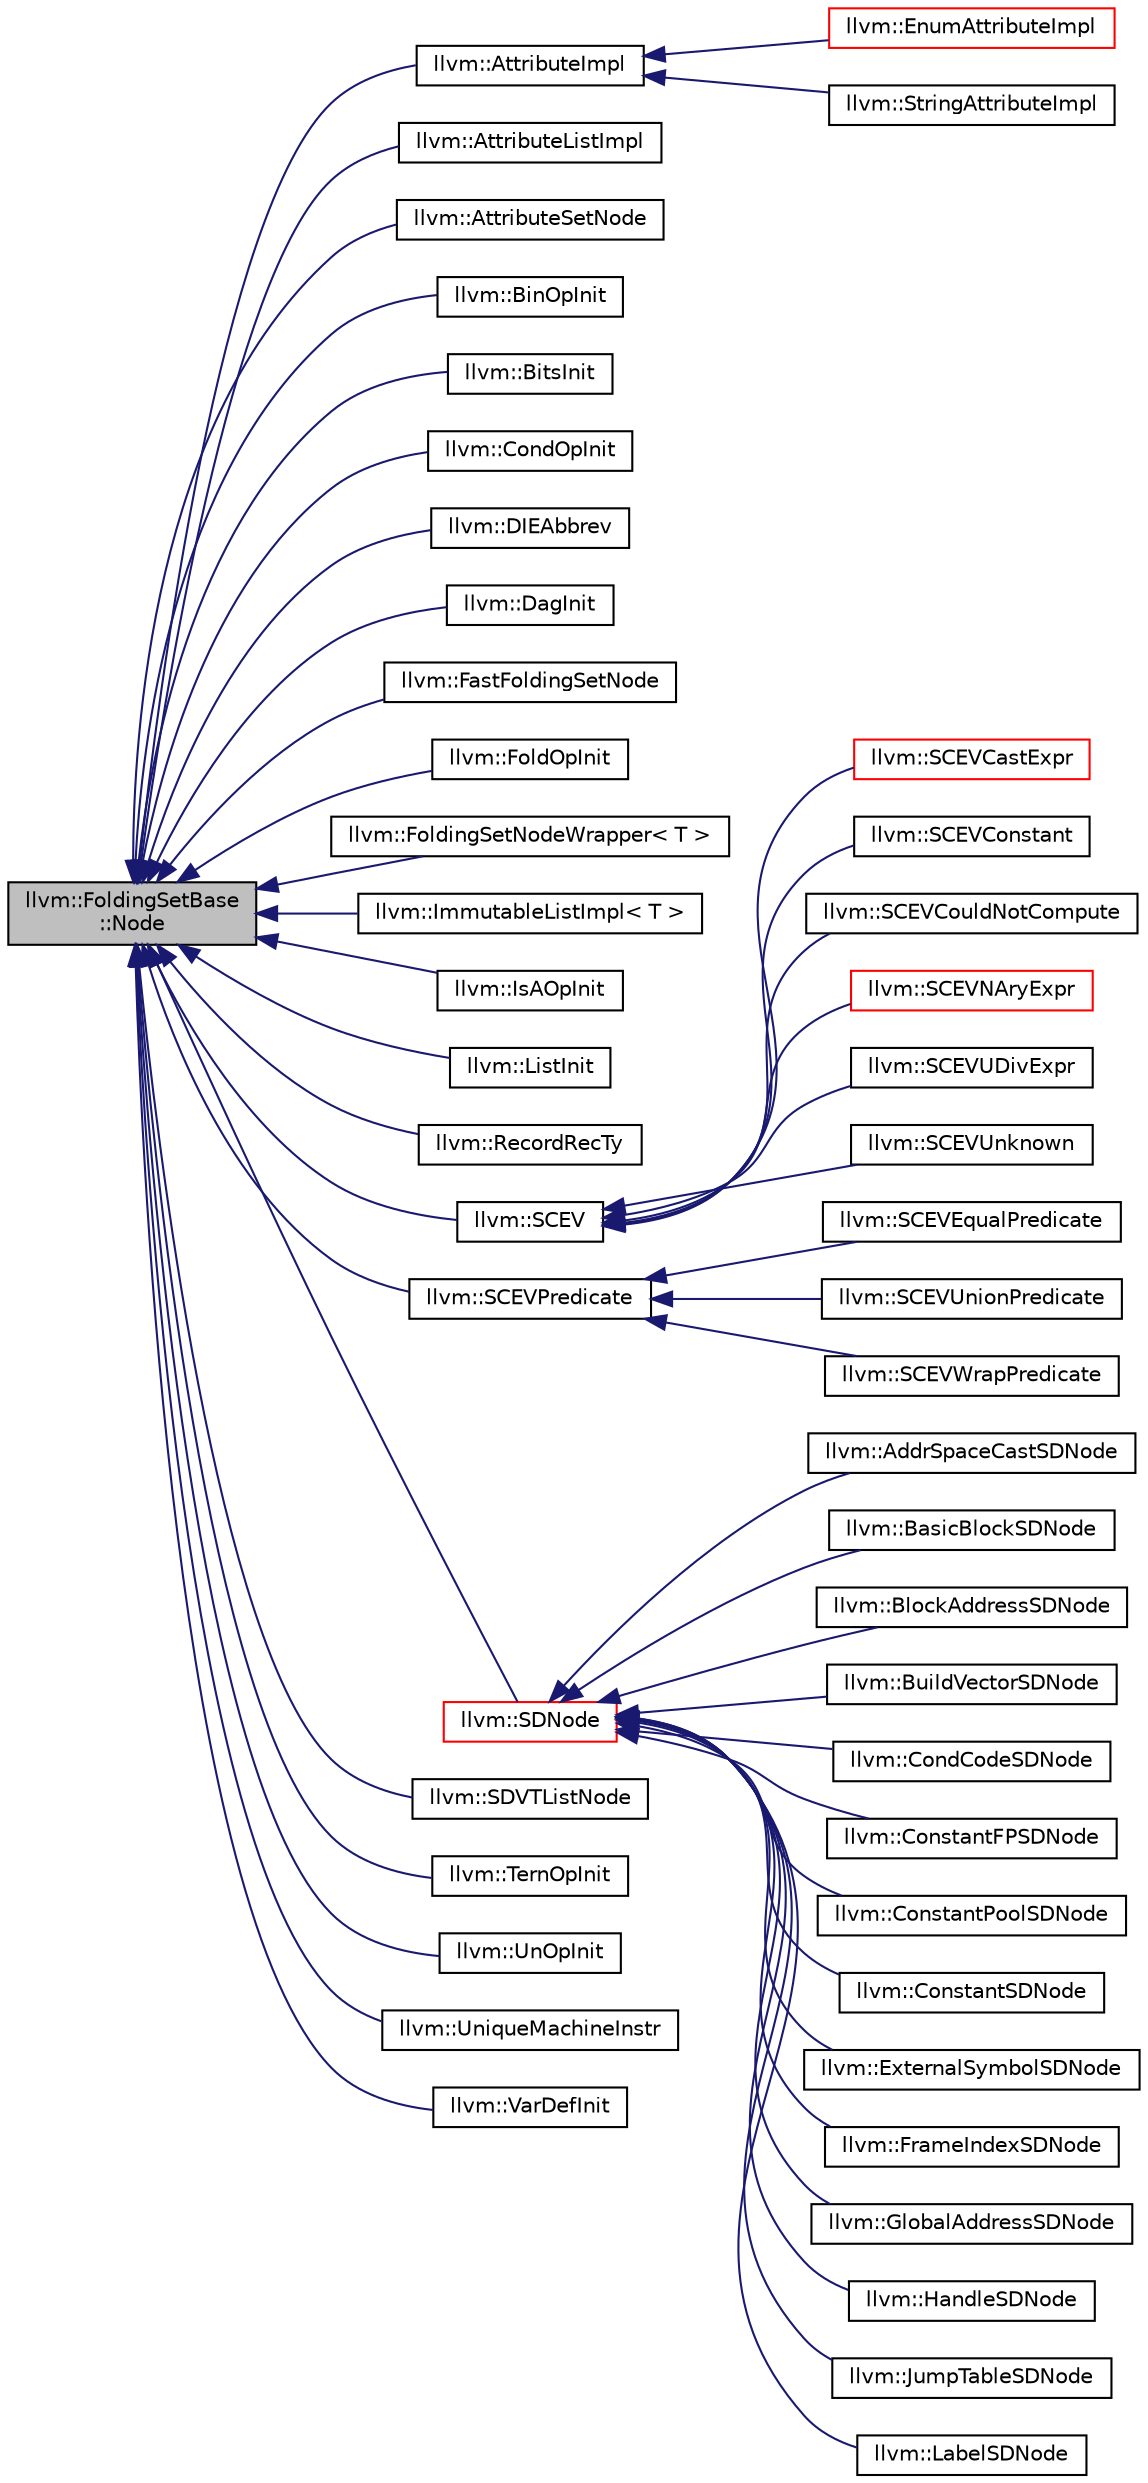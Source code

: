 digraph "llvm::FoldingSetBase::Node"
{
 // LATEX_PDF_SIZE
  bgcolor="transparent";
  edge [fontname="Helvetica",fontsize="10",labelfontname="Helvetica",labelfontsize="10"];
  node [fontname="Helvetica",fontsize="10",shape="box"];
  rankdir="LR";
  Node1 [label="llvm::FoldingSetBase\l::Node",height=0.2,width=0.4,color="black", fillcolor="grey75", style="filled", fontcolor="black",tooltip="Node - This class is used to maintain the singly linked bucket list in a folding set."];
  Node1 -> Node2 [dir="back",color="midnightblue",fontsize="10",style="solid",fontname="Helvetica"];
  Node2 [label="llvm::AttributeImpl",height=0.2,width=0.4,color="black",URL="$classllvm_1_1AttributeImpl.html",tooltip=" "];
  Node2 -> Node3 [dir="back",color="midnightblue",fontsize="10",style="solid",fontname="Helvetica"];
  Node3 [label="llvm::EnumAttributeImpl",height=0.2,width=0.4,color="red",URL="$classllvm_1_1EnumAttributeImpl.html",tooltip=" "];
  Node2 -> Node6 [dir="back",color="midnightblue",fontsize="10",style="solid",fontname="Helvetica"];
  Node6 [label="llvm::StringAttributeImpl",height=0.2,width=0.4,color="black",URL="$classllvm_1_1StringAttributeImpl.html",tooltip=" "];
  Node1 -> Node7 [dir="back",color="midnightblue",fontsize="10",style="solid",fontname="Helvetica"];
  Node7 [label="llvm::AttributeListImpl",height=0.2,width=0.4,color="black",URL="$classllvm_1_1AttributeListImpl.html",tooltip=" "];
  Node1 -> Node8 [dir="back",color="midnightblue",fontsize="10",style="solid",fontname="Helvetica"];
  Node8 [label="llvm::AttributeSetNode",height=0.2,width=0.4,color="black",URL="$classllvm_1_1AttributeSetNode.html",tooltip=" "];
  Node1 -> Node9 [dir="back",color="midnightblue",fontsize="10",style="solid",fontname="Helvetica"];
  Node9 [label="llvm::BinOpInit",height=0.2,width=0.4,color="black",URL="$classllvm_1_1BinOpInit.html",tooltip="!op (X, Y) - Combine two inits."];
  Node1 -> Node10 [dir="back",color="midnightblue",fontsize="10",style="solid",fontname="Helvetica"];
  Node10 [label="llvm::BitsInit",height=0.2,width=0.4,color="black",URL="$classllvm_1_1BitsInit.html",tooltip="'{ a, b, c }' - Represents an initializer for a BitsRecTy value."];
  Node1 -> Node11 [dir="back",color="midnightblue",fontsize="10",style="solid",fontname="Helvetica"];
  Node11 [label="llvm::CondOpInit",height=0.2,width=0.4,color="black",URL="$classllvm_1_1CondOpInit.html",tooltip="!cond(condition_1: value1, ... , condition_n: value) Selects the first value for which condition is t..."];
  Node1 -> Node12 [dir="back",color="midnightblue",fontsize="10",style="solid",fontname="Helvetica"];
  Node12 [label="llvm::DIEAbbrev",height=0.2,width=0.4,color="black",URL="$classllvm_1_1DIEAbbrev.html",tooltip="Dwarf abbreviation, describes the organization of a debug information object."];
  Node1 -> Node13 [dir="back",color="midnightblue",fontsize="10",style="solid",fontname="Helvetica"];
  Node13 [label="llvm::DagInit",height=0.2,width=0.4,color="black",URL="$classllvm_1_1DagInit.html",tooltip="(v a, b) - Represent a DAG tree value."];
  Node1 -> Node14 [dir="back",color="midnightblue",fontsize="10",style="solid",fontname="Helvetica"];
  Node14 [label="llvm::FastFoldingSetNode",height=0.2,width=0.4,color="black",URL="$classllvm_1_1FastFoldingSetNode.html",tooltip="FastFoldingSetNode - This is a subclass of FoldingSetNode which stores a FoldingSetNodeID value rathe..."];
  Node1 -> Node15 [dir="back",color="midnightblue",fontsize="10",style="solid",fontname="Helvetica"];
  Node15 [label="llvm::FoldOpInit",height=0.2,width=0.4,color="black",URL="$classllvm_1_1FoldOpInit.html",tooltip="!foldl (a, b, expr, start, lst) - Fold over a list."];
  Node1 -> Node16 [dir="back",color="midnightblue",fontsize="10",style="solid",fontname="Helvetica"];
  Node16 [label="llvm::FoldingSetNodeWrapper\< T \>",height=0.2,width=0.4,color="black",URL="$classllvm_1_1FoldingSetNodeWrapper.html",tooltip="FoldingSetNodeWrapper - This template class is used to \"wrap\" arbitrary types in an enclosing object ..."];
  Node1 -> Node17 [dir="back",color="midnightblue",fontsize="10",style="solid",fontname="Helvetica"];
  Node17 [label="llvm::ImmutableListImpl\< T \>",height=0.2,width=0.4,color="black",URL="$classllvm_1_1ImmutableListImpl.html",tooltip=" "];
  Node1 -> Node18 [dir="back",color="midnightblue",fontsize="10",style="solid",fontname="Helvetica"];
  Node18 [label="llvm::IsAOpInit",height=0.2,width=0.4,color="black",URL="$classllvm_1_1IsAOpInit.html",tooltip="!isa<type>(expr) - Dynamically determine the type of an expression."];
  Node1 -> Node19 [dir="back",color="midnightblue",fontsize="10",style="solid",fontname="Helvetica"];
  Node19 [label="llvm::ListInit",height=0.2,width=0.4,color="black",URL="$classllvm_1_1ListInit.html",tooltip="[AL, AH, CL] - Represent a list of defs"];
  Node1 -> Node20 [dir="back",color="midnightblue",fontsize="10",style="solid",fontname="Helvetica"];
  Node20 [label="llvm::RecordRecTy",height=0.2,width=0.4,color="black",URL="$classllvm_1_1RecordRecTy.html",tooltip="'[classname]' - Type of record values that have zero or more superclasses."];
  Node1 -> Node21 [dir="back",color="midnightblue",fontsize="10",style="solid",fontname="Helvetica"];
  Node21 [label="llvm::SCEV",height=0.2,width=0.4,color="black",URL="$classllvm_1_1SCEV.html",tooltip="This class represents an analyzed expression in the program."];
  Node21 -> Node22 [dir="back",color="midnightblue",fontsize="10",style="solid",fontname="Helvetica"];
  Node22 [label="llvm::SCEVCastExpr",height=0.2,width=0.4,color="red",URL="$classllvm_1_1SCEVCastExpr.html",tooltip="This is the base class for unary cast operator classes."];
  Node21 -> Node26 [dir="back",color="midnightblue",fontsize="10",style="solid",fontname="Helvetica"];
  Node26 [label="llvm::SCEVConstant",height=0.2,width=0.4,color="black",URL="$classllvm_1_1SCEVConstant.html",tooltip="This class represents a constant integer value."];
  Node21 -> Node27 [dir="back",color="midnightblue",fontsize="10",style="solid",fontname="Helvetica"];
  Node27 [label="llvm::SCEVCouldNotCompute",height=0.2,width=0.4,color="black",URL="$structllvm_1_1SCEVCouldNotCompute.html",tooltip="An object of this class is returned by queries that could not be answered."];
  Node21 -> Node28 [dir="back",color="midnightblue",fontsize="10",style="solid",fontname="Helvetica"];
  Node28 [label="llvm::SCEVNAryExpr",height=0.2,width=0.4,color="red",URL="$classllvm_1_1SCEVNAryExpr.html",tooltip="This node is a base class providing common functionality for n'ary operators."];
  Node21 -> Node38 [dir="back",color="midnightblue",fontsize="10",style="solid",fontname="Helvetica"];
  Node38 [label="llvm::SCEVUDivExpr",height=0.2,width=0.4,color="black",URL="$classllvm_1_1SCEVUDivExpr.html",tooltip="This class represents a binary unsigned division operation."];
  Node21 -> Node39 [dir="back",color="midnightblue",fontsize="10",style="solid",fontname="Helvetica"];
  Node39 [label="llvm::SCEVUnknown",height=0.2,width=0.4,color="black",URL="$classllvm_1_1SCEVUnknown.html",tooltip="This means that we are dealing with an entirely unknown SCEV value, and only represent it as its LLVM..."];
  Node1 -> Node40 [dir="back",color="midnightblue",fontsize="10",style="solid",fontname="Helvetica"];
  Node40 [label="llvm::SCEVPredicate",height=0.2,width=0.4,color="black",URL="$classllvm_1_1SCEVPredicate.html",tooltip="This class represents an assumption made using SCEV expressions which can be checked at run-time."];
  Node40 -> Node41 [dir="back",color="midnightblue",fontsize="10",style="solid",fontname="Helvetica"];
  Node41 [label="llvm::SCEVEqualPredicate",height=0.2,width=0.4,color="black",URL="$classllvm_1_1SCEVEqualPredicate.html",tooltip="This class represents an assumption that two SCEV expressions are equal, and this can be checked at r..."];
  Node40 -> Node42 [dir="back",color="midnightblue",fontsize="10",style="solid",fontname="Helvetica"];
  Node42 [label="llvm::SCEVUnionPredicate",height=0.2,width=0.4,color="black",URL="$classllvm_1_1SCEVUnionPredicate.html",tooltip="This class represents a composition of other SCEV predicates, and is the class that most clients will..."];
  Node40 -> Node43 [dir="back",color="midnightblue",fontsize="10",style="solid",fontname="Helvetica"];
  Node43 [label="llvm::SCEVWrapPredicate",height=0.2,width=0.4,color="black",URL="$classllvm_1_1SCEVWrapPredicate.html",tooltip="This class represents an assumption made on an AddRec expression."];
  Node1 -> Node44 [dir="back",color="midnightblue",fontsize="10",style="solid",fontname="Helvetica"];
  Node44 [label="llvm::SDNode",height=0.2,width=0.4,color="red",URL="$classllvm_1_1SDNode.html",tooltip="Represents one node in the SelectionDAG."];
  Node44 -> Node45 [dir="back",color="midnightblue",fontsize="10",style="solid",fontname="Helvetica"];
  Node45 [label="llvm::AddrSpaceCastSDNode",height=0.2,width=0.4,color="black",URL="$classllvm_1_1AddrSpaceCastSDNode.html",tooltip=" "];
  Node44 -> Node46 [dir="back",color="midnightblue",fontsize="10",style="solid",fontname="Helvetica"];
  Node46 [label="llvm::BasicBlockSDNode",height=0.2,width=0.4,color="black",URL="$classllvm_1_1BasicBlockSDNode.html",tooltip=" "];
  Node44 -> Node47 [dir="back",color="midnightblue",fontsize="10",style="solid",fontname="Helvetica"];
  Node47 [label="llvm::BlockAddressSDNode",height=0.2,width=0.4,color="black",URL="$classllvm_1_1BlockAddressSDNode.html",tooltip=" "];
  Node44 -> Node48 [dir="back",color="midnightblue",fontsize="10",style="solid",fontname="Helvetica"];
  Node48 [label="llvm::BuildVectorSDNode",height=0.2,width=0.4,color="black",URL="$classllvm_1_1BuildVectorSDNode.html",tooltip="A \"pseudo-class\" with methods for operating on BUILD_VECTORs."];
  Node44 -> Node49 [dir="back",color="midnightblue",fontsize="10",style="solid",fontname="Helvetica"];
  Node49 [label="llvm::CondCodeSDNode",height=0.2,width=0.4,color="black",URL="$classllvm_1_1CondCodeSDNode.html",tooltip=" "];
  Node44 -> Node50 [dir="back",color="midnightblue",fontsize="10",style="solid",fontname="Helvetica"];
  Node50 [label="llvm::ConstantFPSDNode",height=0.2,width=0.4,color="black",URL="$classllvm_1_1ConstantFPSDNode.html",tooltip=" "];
  Node44 -> Node51 [dir="back",color="midnightblue",fontsize="10",style="solid",fontname="Helvetica"];
  Node51 [label="llvm::ConstantPoolSDNode",height=0.2,width=0.4,color="black",URL="$classllvm_1_1ConstantPoolSDNode.html",tooltip=" "];
  Node44 -> Node52 [dir="back",color="midnightblue",fontsize="10",style="solid",fontname="Helvetica"];
  Node52 [label="llvm::ConstantSDNode",height=0.2,width=0.4,color="black",URL="$classllvm_1_1ConstantSDNode.html",tooltip=" "];
  Node44 -> Node53 [dir="back",color="midnightblue",fontsize="10",style="solid",fontname="Helvetica"];
  Node53 [label="llvm::ExternalSymbolSDNode",height=0.2,width=0.4,color="black",URL="$classllvm_1_1ExternalSymbolSDNode.html",tooltip=" "];
  Node44 -> Node54 [dir="back",color="midnightblue",fontsize="10",style="solid",fontname="Helvetica"];
  Node54 [label="llvm::FrameIndexSDNode",height=0.2,width=0.4,color="black",URL="$classllvm_1_1FrameIndexSDNode.html",tooltip=" "];
  Node44 -> Node55 [dir="back",color="midnightblue",fontsize="10",style="solid",fontname="Helvetica"];
  Node55 [label="llvm::GlobalAddressSDNode",height=0.2,width=0.4,color="black",URL="$classllvm_1_1GlobalAddressSDNode.html",tooltip=" "];
  Node44 -> Node56 [dir="back",color="midnightblue",fontsize="10",style="solid",fontname="Helvetica"];
  Node56 [label="llvm::HandleSDNode",height=0.2,width=0.4,color="black",URL="$classllvm_1_1HandleSDNode.html",tooltip="This class is used to form a handle around another node that is persistent and is updated across invo..."];
  Node44 -> Node57 [dir="back",color="midnightblue",fontsize="10",style="solid",fontname="Helvetica"];
  Node57 [label="llvm::JumpTableSDNode",height=0.2,width=0.4,color="black",URL="$classllvm_1_1JumpTableSDNode.html",tooltip=" "];
  Node44 -> Node58 [dir="back",color="midnightblue",fontsize="10",style="solid",fontname="Helvetica"];
  Node58 [label="llvm::LabelSDNode",height=0.2,width=0.4,color="black",URL="$classllvm_1_1LabelSDNode.html",tooltip=" "];
  Node1 -> Node90 [dir="back",color="midnightblue",fontsize="10",style="solid",fontname="Helvetica"];
  Node90 [label="llvm::SDVTListNode",height=0.2,width=0.4,color="black",URL="$classllvm_1_1SDVTListNode.html",tooltip=" "];
  Node1 -> Node91 [dir="back",color="midnightblue",fontsize="10",style="solid",fontname="Helvetica"];
  Node91 [label="llvm::TernOpInit",height=0.2,width=0.4,color="black",URL="$classllvm_1_1TernOpInit.html",tooltip="!op (X, Y, Z) - Combine two inits."];
  Node1 -> Node92 [dir="back",color="midnightblue",fontsize="10",style="solid",fontname="Helvetica"];
  Node92 [label="llvm::UnOpInit",height=0.2,width=0.4,color="black",URL="$classllvm_1_1UnOpInit.html",tooltip="!op (X) - Transform an init."];
  Node1 -> Node93 [dir="back",color="midnightblue",fontsize="10",style="solid",fontname="Helvetica"];
  Node93 [label="llvm::UniqueMachineInstr",height=0.2,width=0.4,color="black",URL="$classllvm_1_1UniqueMachineInstr.html",tooltip="A class that wraps MachineInstrs and derives from FoldingSetNode in order to be uniqued in a CSEMap."];
  Node1 -> Node94 [dir="back",color="midnightblue",fontsize="10",style="solid",fontname="Helvetica"];
  Node94 [label="llvm::VarDefInit",height=0.2,width=0.4,color="black",URL="$classllvm_1_1VarDefInit.html",tooltip="classname<targs...> - Represent an uninstantiated anonymous class instantiation."];
}
